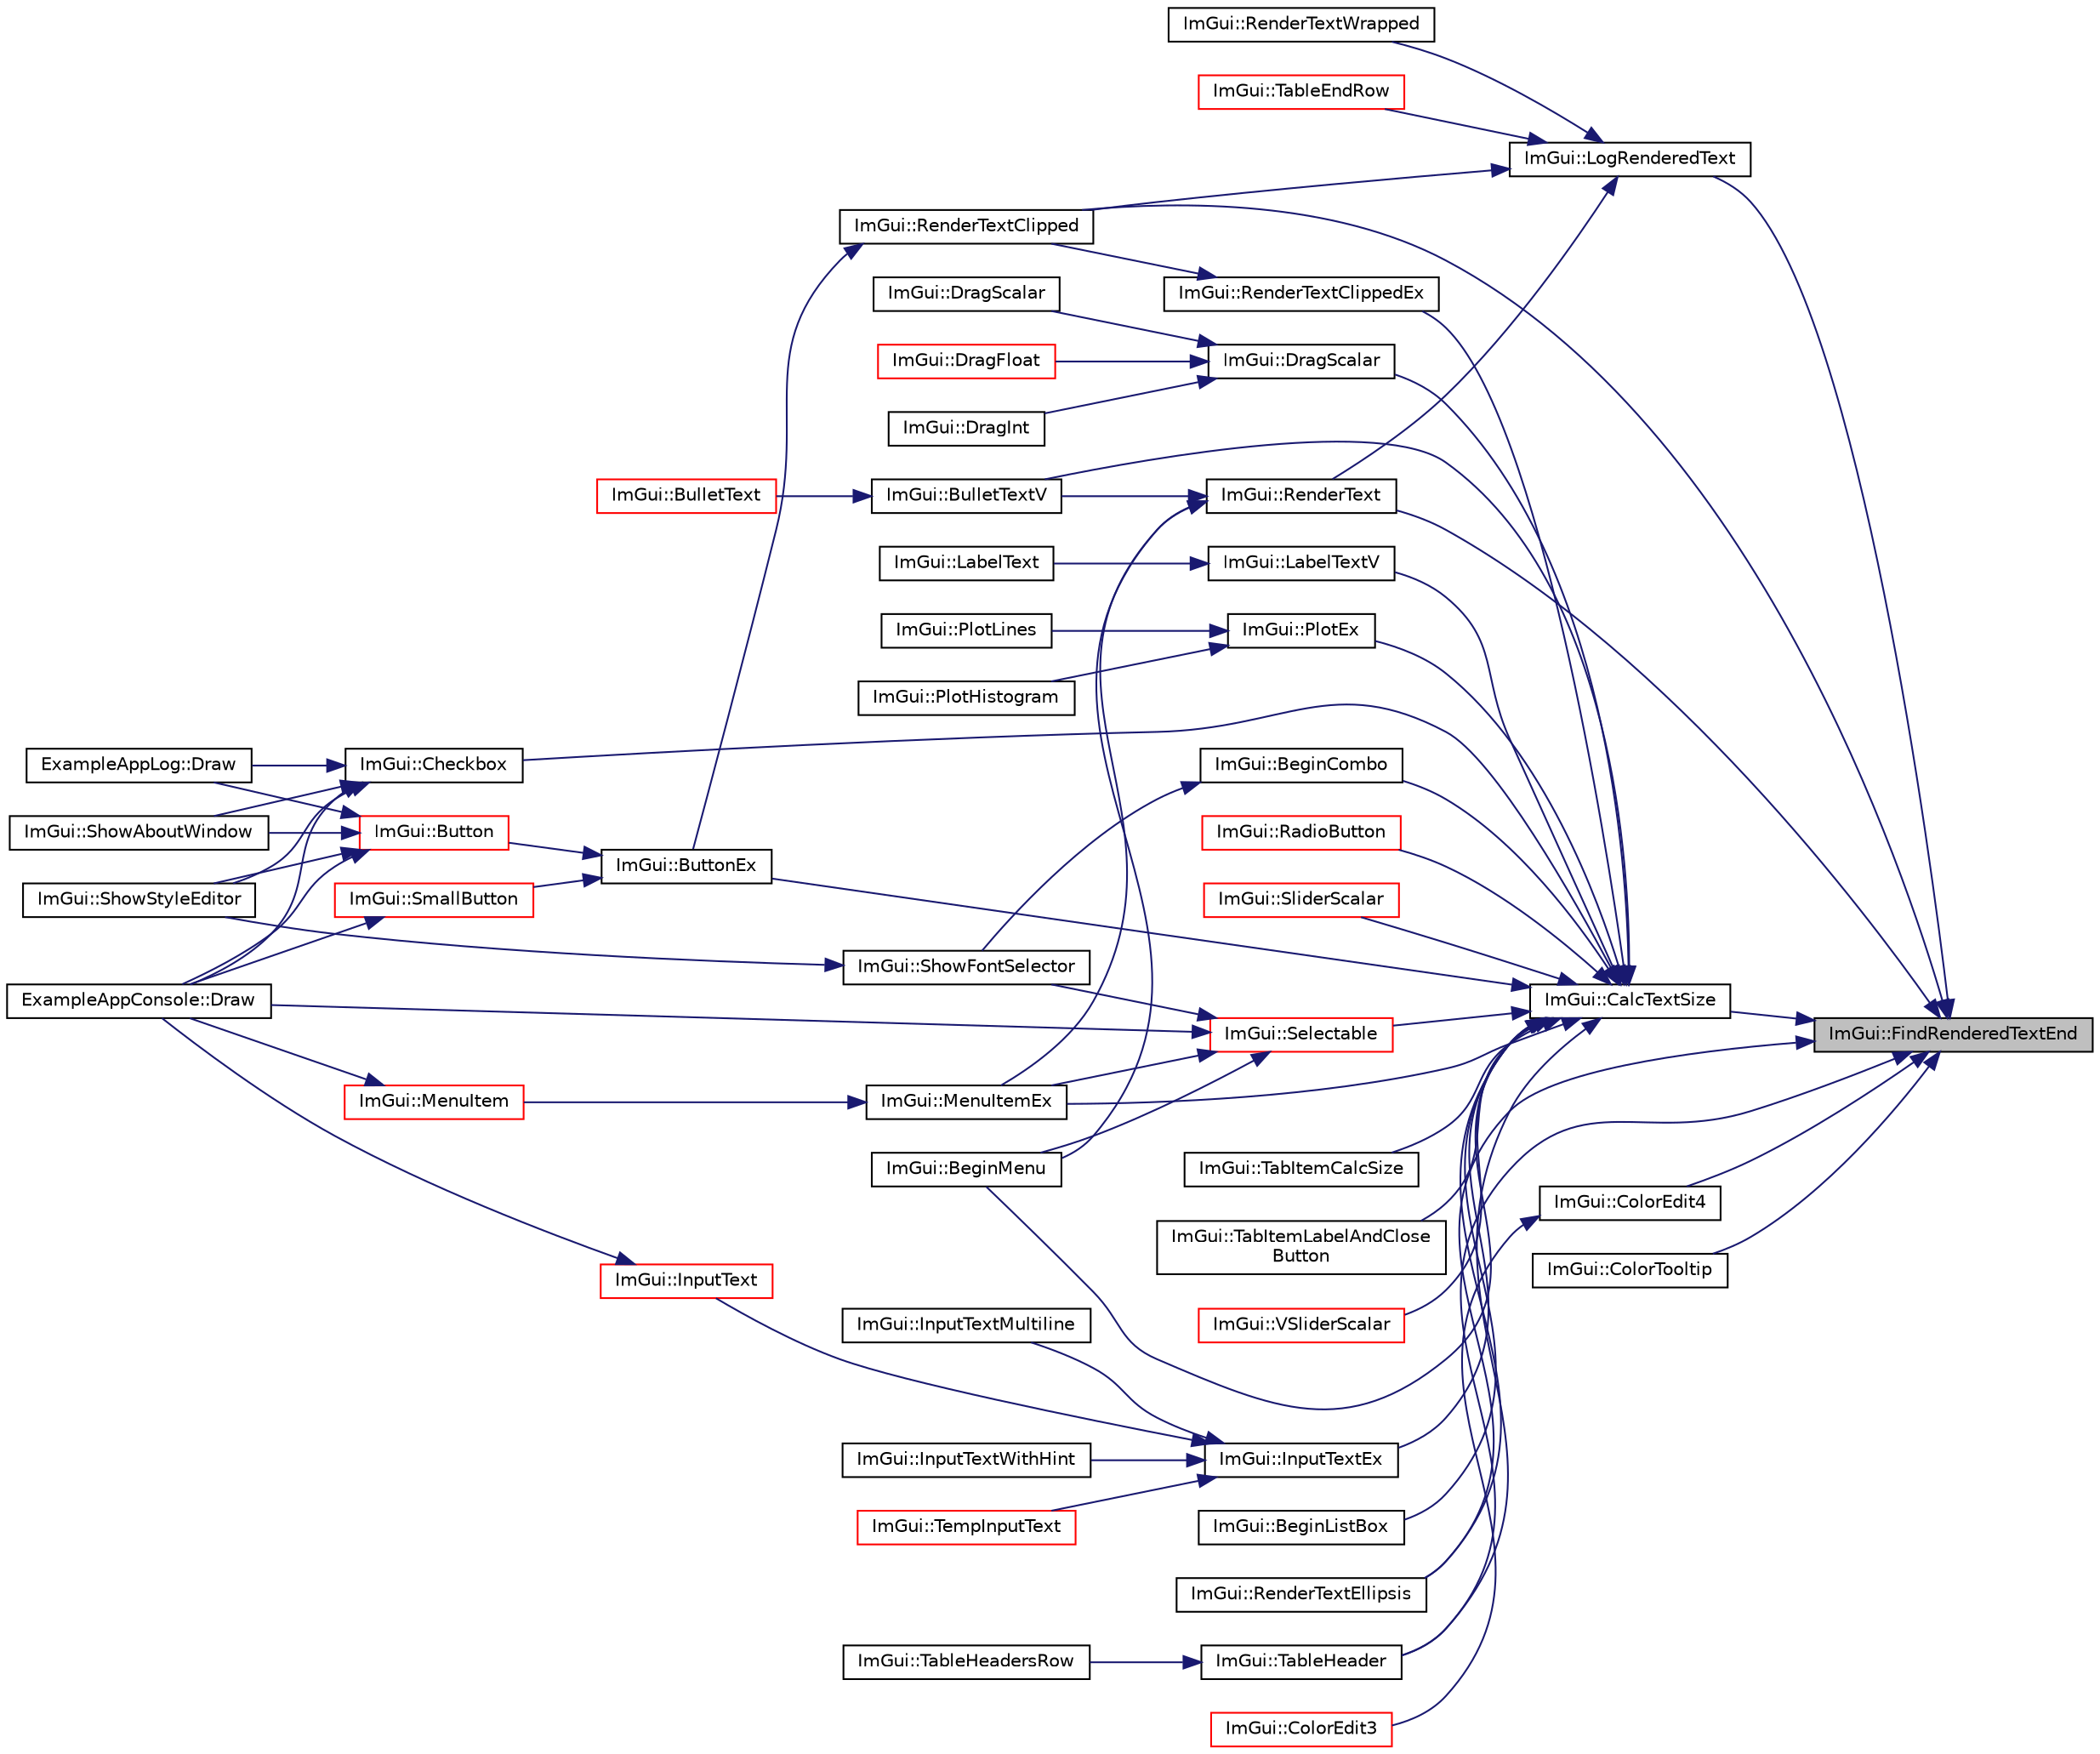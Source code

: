 digraph "ImGui::FindRenderedTextEnd"
{
 // LATEX_PDF_SIZE
  edge [fontname="Helvetica",fontsize="10",labelfontname="Helvetica",labelfontsize="10"];
  node [fontname="Helvetica",fontsize="10",shape=record];
  rankdir="RL";
  Node1 [label="ImGui::FindRenderedTextEnd",height=0.2,width=0.4,color="black", fillcolor="grey75", style="filled", fontcolor="black",tooltip=" "];
  Node1 -> Node2 [dir="back",color="midnightblue",fontsize="10",style="solid",fontname="Helvetica"];
  Node2 [label="ImGui::CalcTextSize",height=0.2,width=0.4,color="black", fillcolor="white", style="filled",URL="$namespace_im_gui.html#a848b9db6cc4a186751c0ecebcaadc33b",tooltip=" "];
  Node2 -> Node3 [dir="back",color="midnightblue",fontsize="10",style="solid",fontname="Helvetica"];
  Node3 [label="ImGui::BeginCombo",height=0.2,width=0.4,color="black", fillcolor="white", style="filled",URL="$namespace_im_gui.html#aa895095bdc7a2907375c555e245575ea",tooltip=" "];
  Node3 -> Node4 [dir="back",color="midnightblue",fontsize="10",style="solid",fontname="Helvetica"];
  Node4 [label="ImGui::ShowFontSelector",height=0.2,width=0.4,color="black", fillcolor="white", style="filled",URL="$namespace_im_gui.html#a0bdce99eef17ef1e1fef40a18bd811ab",tooltip=" "];
  Node4 -> Node5 [dir="back",color="midnightblue",fontsize="10",style="solid",fontname="Helvetica"];
  Node5 [label="ImGui::ShowStyleEditor",height=0.2,width=0.4,color="black", fillcolor="white", style="filled",URL="$namespace_im_gui.html#ab2eb3dec78d054fe3feab1c091ec5de5",tooltip=" "];
  Node2 -> Node6 [dir="back",color="midnightblue",fontsize="10",style="solid",fontname="Helvetica"];
  Node6 [label="ImGui::BeginListBox",height=0.2,width=0.4,color="black", fillcolor="white", style="filled",URL="$namespace_im_gui.html#a2f37c541760a39c189ebdd86c15b60d9",tooltip=" "];
  Node2 -> Node7 [dir="back",color="midnightblue",fontsize="10",style="solid",fontname="Helvetica"];
  Node7 [label="ImGui::BeginMenu",height=0.2,width=0.4,color="black", fillcolor="white", style="filled",URL="$namespace_im_gui.html#a1e55711a21f97d5dff919d697d3a7201",tooltip=" "];
  Node2 -> Node8 [dir="back",color="midnightblue",fontsize="10",style="solid",fontname="Helvetica"];
  Node8 [label="ImGui::BulletTextV",height=0.2,width=0.4,color="black", fillcolor="white", style="filled",URL="$namespace_im_gui.html#af8f4b5e96c745e205974857f9a584583",tooltip=" "];
  Node8 -> Node9 [dir="back",color="midnightblue",fontsize="10",style="solid",fontname="Helvetica"];
  Node9 [label="ImGui::BulletText",height=0.2,width=0.4,color="red", fillcolor="white", style="filled",URL="$namespace_im_gui.html#af8d34d563b17c683943a0fa7bf5807bc",tooltip=" "];
  Node2 -> Node19 [dir="back",color="midnightblue",fontsize="10",style="solid",fontname="Helvetica"];
  Node19 [label="ImGui::ButtonEx",height=0.2,width=0.4,color="black", fillcolor="white", style="filled",URL="$namespace_im_gui.html#ae479220c66b039874c6e4c9e9b22849f",tooltip=" "];
  Node19 -> Node20 [dir="back",color="midnightblue",fontsize="10",style="solid",fontname="Helvetica"];
  Node20 [label="ImGui::Button",height=0.2,width=0.4,color="red", fillcolor="white", style="filled",URL="$namespace_im_gui.html#a38094c568ce398db5a3abb9d3ac92030",tooltip=" "];
  Node20 -> Node25 [dir="back",color="midnightblue",fontsize="10",style="solid",fontname="Helvetica"];
  Node25 [label="ExampleAppConsole::Draw",height=0.2,width=0.4,color="black", fillcolor="white", style="filled",URL="$struct_example_app_console.html#a0518a09c7e8648dd52c7c06df19ac17a",tooltip=" "];
  Node20 -> Node26 [dir="back",color="midnightblue",fontsize="10",style="solid",fontname="Helvetica"];
  Node26 [label="ExampleAppLog::Draw",height=0.2,width=0.4,color="black", fillcolor="white", style="filled",URL="$struct_example_app_log.html#a5ad3a4bdb89171b84aeaff96948a1f77",tooltip=" "];
  Node20 -> Node28 [dir="back",color="midnightblue",fontsize="10",style="solid",fontname="Helvetica"];
  Node28 [label="ImGui::ShowAboutWindow",height=0.2,width=0.4,color="black", fillcolor="white", style="filled",URL="$namespace_im_gui.html#ac297462e33309d0540fa459bccdc9304",tooltip=" "];
  Node20 -> Node5 [dir="back",color="midnightblue",fontsize="10",style="solid",fontname="Helvetica"];
  Node19 -> Node30 [dir="back",color="midnightblue",fontsize="10",style="solid",fontname="Helvetica"];
  Node30 [label="ImGui::SmallButton",height=0.2,width=0.4,color="red", fillcolor="white", style="filled",URL="$namespace_im_gui.html#a5b76ec69758aeb0a00a66f142f7a4fb2",tooltip=" "];
  Node30 -> Node25 [dir="back",color="midnightblue",fontsize="10",style="solid",fontname="Helvetica"];
  Node2 -> Node33 [dir="back",color="midnightblue",fontsize="10",style="solid",fontname="Helvetica"];
  Node33 [label="ImGui::Checkbox",height=0.2,width=0.4,color="black", fillcolor="white", style="filled",URL="$namespace_im_gui.html#a57d73c1d0ef807fef734d91024092027",tooltip=" "];
  Node33 -> Node25 [dir="back",color="midnightblue",fontsize="10",style="solid",fontname="Helvetica"];
  Node33 -> Node26 [dir="back",color="midnightblue",fontsize="10",style="solid",fontname="Helvetica"];
  Node33 -> Node28 [dir="back",color="midnightblue",fontsize="10",style="solid",fontname="Helvetica"];
  Node33 -> Node5 [dir="back",color="midnightblue",fontsize="10",style="solid",fontname="Helvetica"];
  Node2 -> Node34 [dir="back",color="midnightblue",fontsize="10",style="solid",fontname="Helvetica"];
  Node34 [label="ImGui::DragScalar",height=0.2,width=0.4,color="black", fillcolor="white", style="filled",URL="$namespace_im_gui.html#a17d8926e8f44a6d00575b12081c51fe0",tooltip=" "];
  Node34 -> Node35 [dir="back",color="midnightblue",fontsize="10",style="solid",fontname="Helvetica"];
  Node35 [label="ImGui::DragFloat",height=0.2,width=0.4,color="red", fillcolor="white", style="filled",URL="$namespace_im_gui.html#aab1b20e7bf98aa7bbdb26f8cd3ad91e6",tooltip=" "];
  Node34 -> Node44 [dir="back",color="midnightblue",fontsize="10",style="solid",fontname="Helvetica"];
  Node44 [label="ImGui::DragInt",height=0.2,width=0.4,color="black", fillcolor="white", style="filled",URL="$namespace_im_gui.html#a3714db739ae51fc75601d7fad234a58b",tooltip=" "];
  Node34 -> Node45 [dir="back",color="midnightblue",fontsize="10",style="solid",fontname="Helvetica"];
  Node45 [label="ImGui::DragScalar",height=0.2,width=0.4,color="black", fillcolor="white", style="filled",URL="$namespace_im_gui.html#a81d51f5948b98837afca4d669505f51d",tooltip=" "];
  Node2 -> Node46 [dir="back",color="midnightblue",fontsize="10",style="solid",fontname="Helvetica"];
  Node46 [label="ImGui::InputTextEx",height=0.2,width=0.4,color="black", fillcolor="white", style="filled",URL="$namespace_im_gui.html#af89af17ecc11653f25fea1e50e195de6",tooltip=" "];
  Node46 -> Node47 [dir="back",color="midnightblue",fontsize="10",style="solid",fontname="Helvetica"];
  Node47 [label="ImGui::InputText",height=0.2,width=0.4,color="red", fillcolor="white", style="filled",URL="$namespace_im_gui.html#aa72b5760a3a206729723a587ac7c8519",tooltip=" "];
  Node47 -> Node25 [dir="back",color="midnightblue",fontsize="10",style="solid",fontname="Helvetica"];
  Node46 -> Node49 [dir="back",color="midnightblue",fontsize="10",style="solid",fontname="Helvetica"];
  Node49 [label="ImGui::InputTextMultiline",height=0.2,width=0.4,color="black", fillcolor="white", style="filled",URL="$namespace_im_gui.html#a0470693929ed9930cbf5b737577c2414",tooltip=" "];
  Node46 -> Node50 [dir="back",color="midnightblue",fontsize="10",style="solid",fontname="Helvetica"];
  Node50 [label="ImGui::InputTextWithHint",height=0.2,width=0.4,color="black", fillcolor="white", style="filled",URL="$namespace_im_gui.html#aee5a5127f494966ad16e578714e8fac2",tooltip=" "];
  Node46 -> Node51 [dir="back",color="midnightblue",fontsize="10",style="solid",fontname="Helvetica"];
  Node51 [label="ImGui::TempInputText",height=0.2,width=0.4,color="red", fillcolor="white", style="filled",URL="$namespace_im_gui.html#ae85def71d2fcf5409035b583b315964e",tooltip=" "];
  Node2 -> Node53 [dir="back",color="midnightblue",fontsize="10",style="solid",fontname="Helvetica"];
  Node53 [label="ImGui::LabelTextV",height=0.2,width=0.4,color="black", fillcolor="white", style="filled",URL="$namespace_im_gui.html#a55e5a7edb676a8f5cd7f65443138a8a0",tooltip=" "];
  Node53 -> Node54 [dir="back",color="midnightblue",fontsize="10",style="solid",fontname="Helvetica"];
  Node54 [label="ImGui::LabelText",height=0.2,width=0.4,color="black", fillcolor="white", style="filled",URL="$namespace_im_gui.html#ad92ccfbc33d448ff40cfcf9219177344",tooltip=" "];
  Node2 -> Node55 [dir="back",color="midnightblue",fontsize="10",style="solid",fontname="Helvetica"];
  Node55 [label="ImGui::MenuItemEx",height=0.2,width=0.4,color="black", fillcolor="white", style="filled",URL="$namespace_im_gui.html#ab5e6e4c78805615fb4d26d4918031f9c",tooltip=" "];
  Node55 -> Node56 [dir="back",color="midnightblue",fontsize="10",style="solid",fontname="Helvetica"];
  Node56 [label="ImGui::MenuItem",height=0.2,width=0.4,color="red", fillcolor="white", style="filled",URL="$namespace_im_gui.html#aa1bae511ca47478998693a9d8c84f2e6",tooltip=" "];
  Node56 -> Node25 [dir="back",color="midnightblue",fontsize="10",style="solid",fontname="Helvetica"];
  Node2 -> Node59 [dir="back",color="midnightblue",fontsize="10",style="solid",fontname="Helvetica"];
  Node59 [label="ImGui::PlotEx",height=0.2,width=0.4,color="black", fillcolor="white", style="filled",URL="$namespace_im_gui.html#a06fa3c299399f4cd5f4a7311ba1ece54",tooltip=" "];
  Node59 -> Node60 [dir="back",color="midnightblue",fontsize="10",style="solid",fontname="Helvetica"];
  Node60 [label="ImGui::PlotHistogram",height=0.2,width=0.4,color="black", fillcolor="white", style="filled",URL="$namespace_im_gui.html#af7a92b2118981835b5251bfdaac50252",tooltip=" "];
  Node59 -> Node61 [dir="back",color="midnightblue",fontsize="10",style="solid",fontname="Helvetica"];
  Node61 [label="ImGui::PlotLines",height=0.2,width=0.4,color="black", fillcolor="white", style="filled",URL="$namespace_im_gui.html#a2bc21c56e4796855313804086cca114f",tooltip=" "];
  Node2 -> Node62 [dir="back",color="midnightblue",fontsize="10",style="solid",fontname="Helvetica"];
  Node62 [label="ImGui::RadioButton",height=0.2,width=0.4,color="red", fillcolor="white", style="filled",URL="$namespace_im_gui.html#a6b146763845cbad5a4144772279631bc",tooltip=" "];
  Node2 -> Node64 [dir="back",color="midnightblue",fontsize="10",style="solid",fontname="Helvetica"];
  Node64 [label="ImGui::RenderTextClippedEx",height=0.2,width=0.4,color="black", fillcolor="white", style="filled",URL="$namespace_im_gui.html#a6ff0aaef091d39b0e2e2f6afeb647b34",tooltip=" "];
  Node64 -> Node65 [dir="back",color="midnightblue",fontsize="10",style="solid",fontname="Helvetica"];
  Node65 [label="ImGui::RenderTextClipped",height=0.2,width=0.4,color="black", fillcolor="white", style="filled",URL="$namespace_im_gui.html#ab362eafae794c7364a6b96ea06f38eb9",tooltip=" "];
  Node65 -> Node19 [dir="back",color="midnightblue",fontsize="10",style="solid",fontname="Helvetica"];
  Node2 -> Node66 [dir="back",color="midnightblue",fontsize="10",style="solid",fontname="Helvetica"];
  Node66 [label="ImGui::RenderTextEllipsis",height=0.2,width=0.4,color="black", fillcolor="white", style="filled",URL="$namespace_im_gui.html#a029bab9f4602be86178307b168975a6d",tooltip=" "];
  Node2 -> Node67 [dir="back",color="midnightblue",fontsize="10",style="solid",fontname="Helvetica"];
  Node67 [label="ImGui::Selectable",height=0.2,width=0.4,color="red", fillcolor="white", style="filled",URL="$namespace_im_gui.html#af98575238bda183a523df19fb447af60",tooltip=" "];
  Node67 -> Node7 [dir="back",color="midnightblue",fontsize="10",style="solid",fontname="Helvetica"];
  Node67 -> Node25 [dir="back",color="midnightblue",fontsize="10",style="solid",fontname="Helvetica"];
  Node67 -> Node55 [dir="back",color="midnightblue",fontsize="10",style="solid",fontname="Helvetica"];
  Node67 -> Node4 [dir="back",color="midnightblue",fontsize="10",style="solid",fontname="Helvetica"];
  Node2 -> Node69 [dir="back",color="midnightblue",fontsize="10",style="solid",fontname="Helvetica"];
  Node69 [label="ImGui::SliderScalar",height=0.2,width=0.4,color="red", fillcolor="white", style="filled",URL="$namespace_im_gui.html#afdd7faa9a69f75b8d674cdc207441bea",tooltip=" "];
  Node2 -> Node74 [dir="back",color="midnightblue",fontsize="10",style="solid",fontname="Helvetica"];
  Node74 [label="ImGui::TabItemCalcSize",height=0.2,width=0.4,color="black", fillcolor="white", style="filled",URL="$namespace_im_gui.html#a2f2f3703831476143d4100e98c16b390",tooltip=" "];
  Node2 -> Node75 [dir="back",color="midnightblue",fontsize="10",style="solid",fontname="Helvetica"];
  Node75 [label="ImGui::TabItemLabelAndClose\lButton",height=0.2,width=0.4,color="black", fillcolor="white", style="filled",URL="$namespace_im_gui.html#abbdb2619721c7ecaca3fb03d9d905003",tooltip=" "];
  Node2 -> Node76 [dir="back",color="midnightblue",fontsize="10",style="solid",fontname="Helvetica"];
  Node76 [label="ImGui::TableHeader",height=0.2,width=0.4,color="black", fillcolor="white", style="filled",URL="$namespace_im_gui.html#ae51bc07bc518779f58def3c0e2d0045c",tooltip=" "];
  Node76 -> Node77 [dir="back",color="midnightblue",fontsize="10",style="solid",fontname="Helvetica"];
  Node77 [label="ImGui::TableHeadersRow",height=0.2,width=0.4,color="black", fillcolor="white", style="filled",URL="$namespace_im_gui.html#a0c16791f4620e8db38511553d5d63335",tooltip=" "];
  Node2 -> Node78 [dir="back",color="midnightblue",fontsize="10",style="solid",fontname="Helvetica"];
  Node78 [label="ImGui::VSliderScalar",height=0.2,width=0.4,color="red", fillcolor="white", style="filled",URL="$namespace_im_gui.html#a6ad24ca37a530d43f9d1c727d94e4829",tooltip=" "];
  Node1 -> Node22 [dir="back",color="midnightblue",fontsize="10",style="solid",fontname="Helvetica"];
  Node22 [label="ImGui::ColorEdit4",height=0.2,width=0.4,color="black", fillcolor="white", style="filled",URL="$namespace_im_gui.html#ac3f45e2aa0b1d591cc8a2cdf8b566a45",tooltip=" "];
  Node22 -> Node23 [dir="back",color="midnightblue",fontsize="10",style="solid",fontname="Helvetica"];
  Node23 [label="ImGui::ColorEdit3",height=0.2,width=0.4,color="red", fillcolor="white", style="filled",URL="$namespace_im_gui.html#a5afe76ba1c91f07363e40396e7df656e",tooltip=" "];
  Node1 -> Node81 [dir="back",color="midnightblue",fontsize="10",style="solid",fontname="Helvetica"];
  Node81 [label="ImGui::ColorTooltip",height=0.2,width=0.4,color="black", fillcolor="white", style="filled",URL="$namespace_im_gui.html#afad90b366b6471e3b13175c0ebeb26c8",tooltip=" "];
  Node1 -> Node82 [dir="back",color="midnightblue",fontsize="10",style="solid",fontname="Helvetica"];
  Node82 [label="ImGui::LogRenderedText",height=0.2,width=0.4,color="black", fillcolor="white", style="filled",URL="$namespace_im_gui.html#a7a0d62e33f2236ec2f789e24ca0fb56f",tooltip=" "];
  Node82 -> Node83 [dir="back",color="midnightblue",fontsize="10",style="solid",fontname="Helvetica"];
  Node83 [label="ImGui::RenderText",height=0.2,width=0.4,color="black", fillcolor="white", style="filled",URL="$namespace_im_gui.html#a9971ce57f2a288ac3a12df886c5550d1",tooltip=" "];
  Node83 -> Node7 [dir="back",color="midnightblue",fontsize="10",style="solid",fontname="Helvetica"];
  Node83 -> Node8 [dir="back",color="midnightblue",fontsize="10",style="solid",fontname="Helvetica"];
  Node83 -> Node55 [dir="back",color="midnightblue",fontsize="10",style="solid",fontname="Helvetica"];
  Node82 -> Node65 [dir="back",color="midnightblue",fontsize="10",style="solid",fontname="Helvetica"];
  Node82 -> Node84 [dir="back",color="midnightblue",fontsize="10",style="solid",fontname="Helvetica"];
  Node84 [label="ImGui::RenderTextWrapped",height=0.2,width=0.4,color="black", fillcolor="white", style="filled",URL="$namespace_im_gui.html#aa483b40f6899e1b289b4bf6c2673d1d2",tooltip=" "];
  Node82 -> Node85 [dir="back",color="midnightblue",fontsize="10",style="solid",fontname="Helvetica"];
  Node85 [label="ImGui::TableEndRow",height=0.2,width=0.4,color="red", fillcolor="white", style="filled",URL="$namespace_im_gui.html#a6bc4ce6f7ff9f8268473f5e538a1181f",tooltip=" "];
  Node1 -> Node83 [dir="back",color="midnightblue",fontsize="10",style="solid",fontname="Helvetica"];
  Node1 -> Node65 [dir="back",color="midnightblue",fontsize="10",style="solid",fontname="Helvetica"];
  Node1 -> Node66 [dir="back",color="midnightblue",fontsize="10",style="solid",fontname="Helvetica"];
  Node1 -> Node76 [dir="back",color="midnightblue",fontsize="10",style="solid",fontname="Helvetica"];
}
